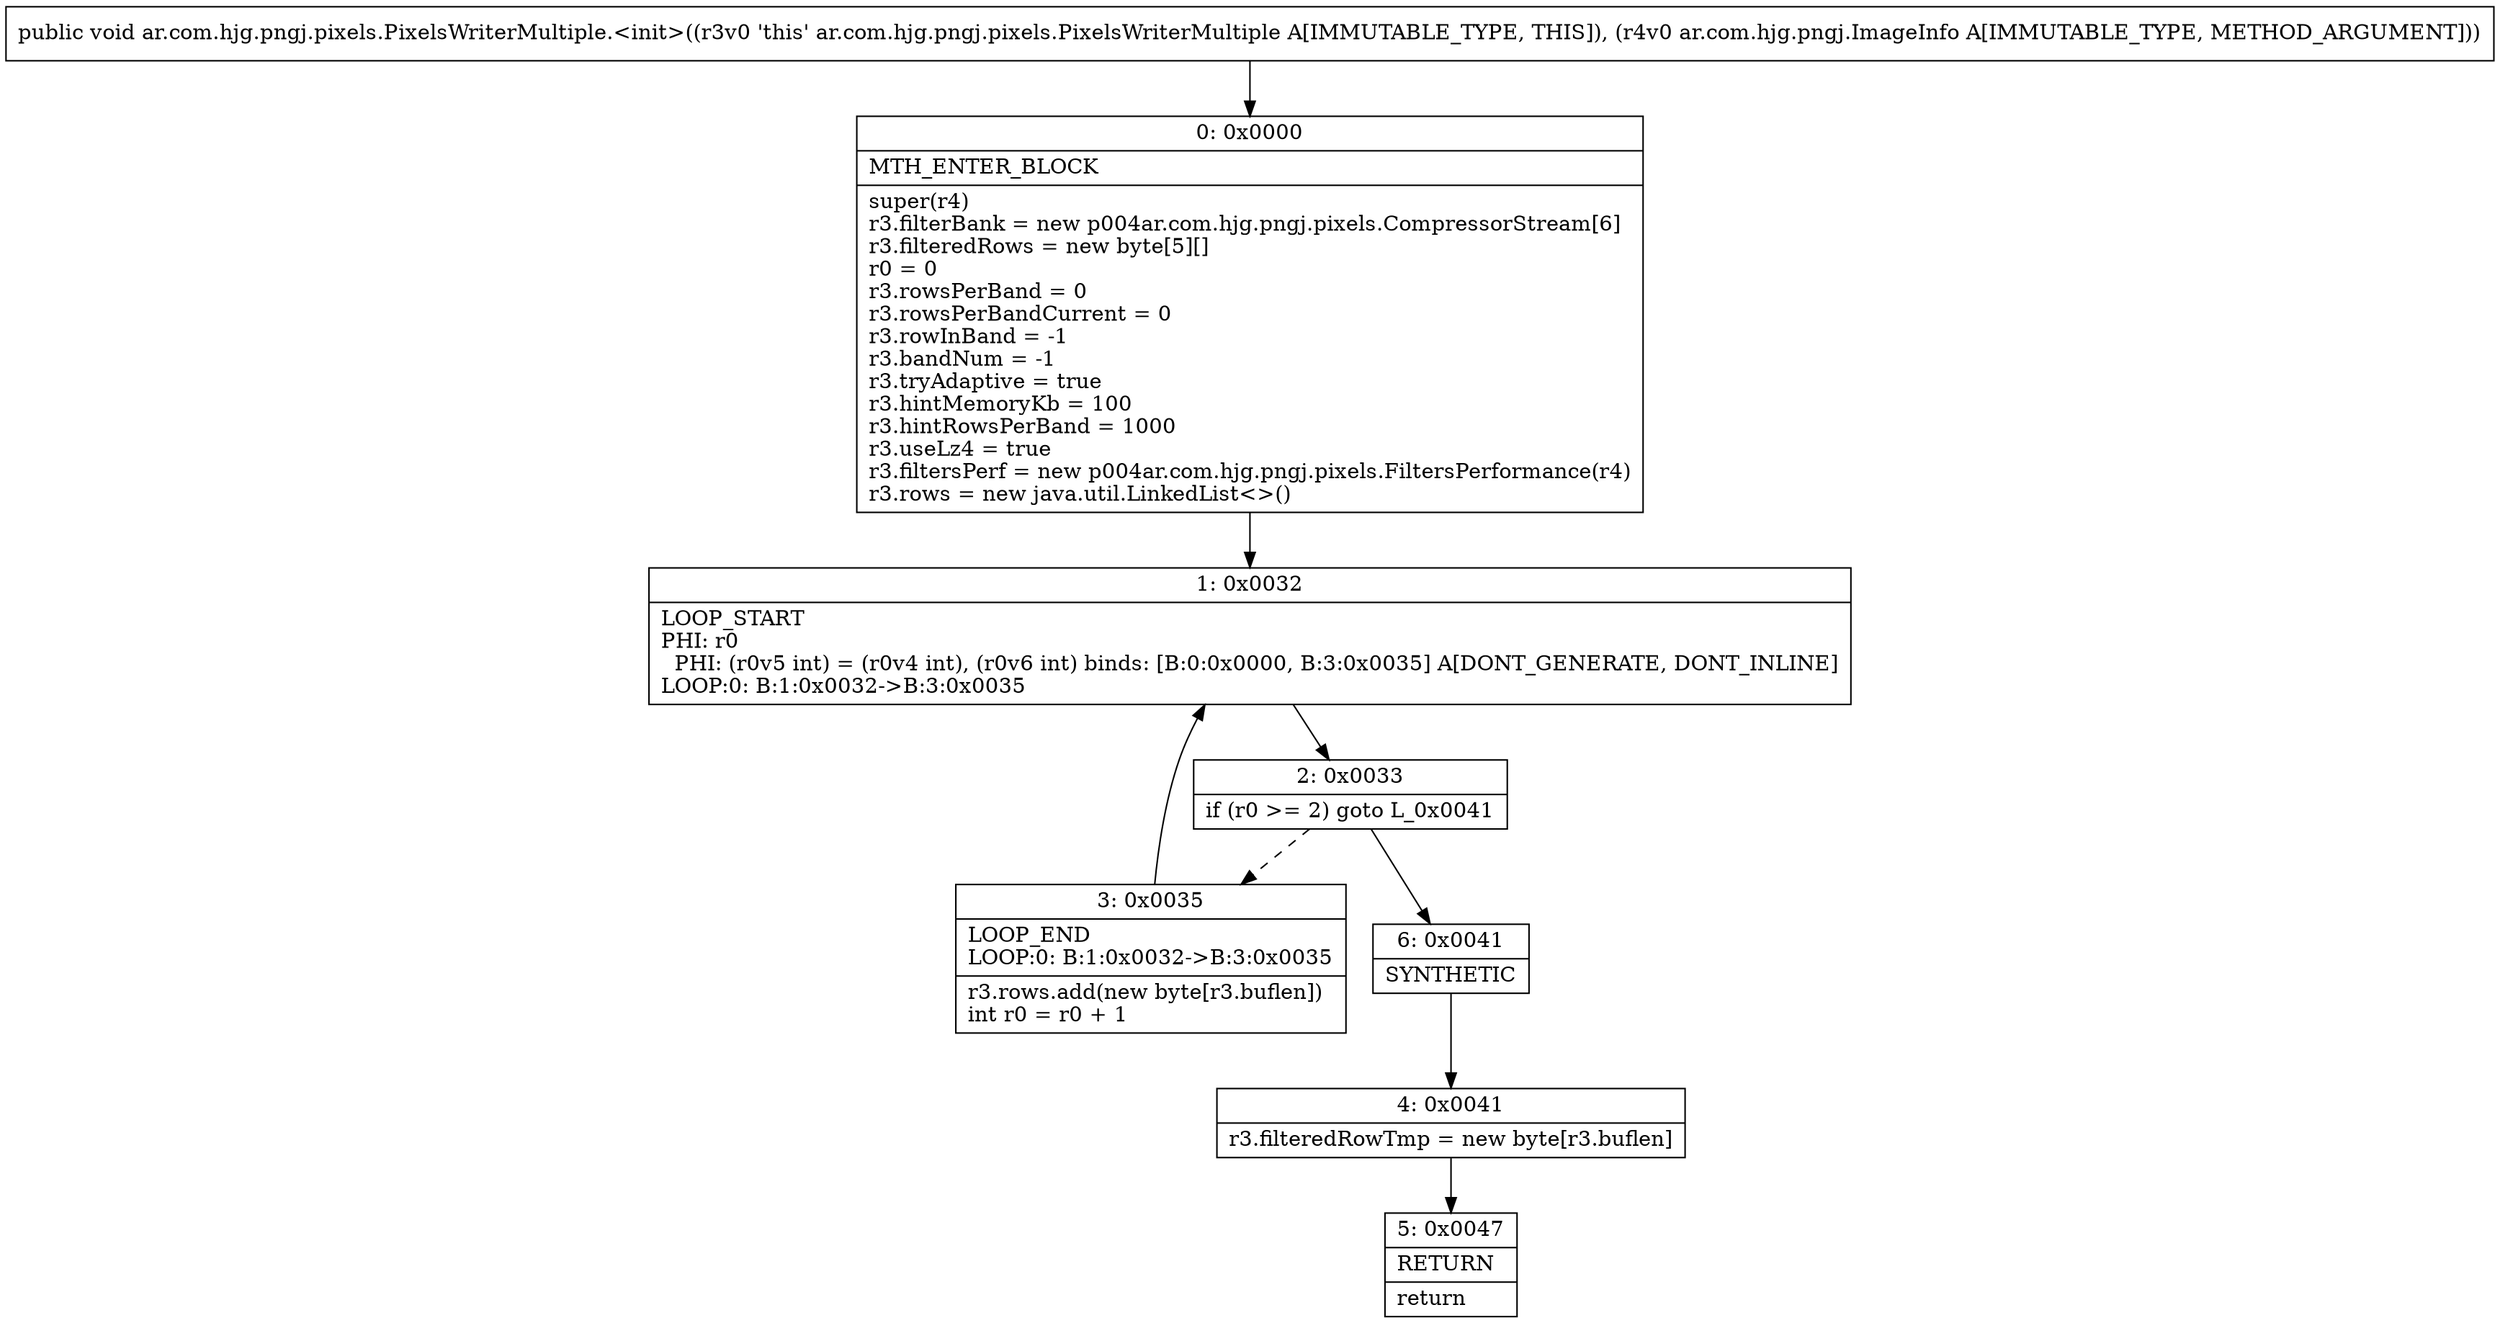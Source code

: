 digraph "CFG forar.com.hjg.pngj.pixels.PixelsWriterMultiple.\<init\>(Lar\/com\/hjg\/pngj\/ImageInfo;)V" {
Node_0 [shape=record,label="{0\:\ 0x0000|MTH_ENTER_BLOCK\l|super(r4)\lr3.filterBank = new p004ar.com.hjg.pngj.pixels.CompressorStream[6]\lr3.filteredRows = new byte[5][]\lr0 = 0\lr3.rowsPerBand = 0\lr3.rowsPerBandCurrent = 0\lr3.rowInBand = \-1\lr3.bandNum = \-1\lr3.tryAdaptive = true\lr3.hintMemoryKb = 100\lr3.hintRowsPerBand = 1000\lr3.useLz4 = true\lr3.filtersPerf = new p004ar.com.hjg.pngj.pixels.FiltersPerformance(r4)\lr3.rows = new java.util.LinkedList\<\>()\l}"];
Node_1 [shape=record,label="{1\:\ 0x0032|LOOP_START\lPHI: r0 \l  PHI: (r0v5 int) = (r0v4 int), (r0v6 int) binds: [B:0:0x0000, B:3:0x0035] A[DONT_GENERATE, DONT_INLINE]\lLOOP:0: B:1:0x0032\-\>B:3:0x0035\l}"];
Node_2 [shape=record,label="{2\:\ 0x0033|if (r0 \>= 2) goto L_0x0041\l}"];
Node_3 [shape=record,label="{3\:\ 0x0035|LOOP_END\lLOOP:0: B:1:0x0032\-\>B:3:0x0035\l|r3.rows.add(new byte[r3.buflen])\lint r0 = r0 + 1\l}"];
Node_4 [shape=record,label="{4\:\ 0x0041|r3.filteredRowTmp = new byte[r3.buflen]\l}"];
Node_5 [shape=record,label="{5\:\ 0x0047|RETURN\l|return\l}"];
Node_6 [shape=record,label="{6\:\ 0x0041|SYNTHETIC\l}"];
MethodNode[shape=record,label="{public void ar.com.hjg.pngj.pixels.PixelsWriterMultiple.\<init\>((r3v0 'this' ar.com.hjg.pngj.pixels.PixelsWriterMultiple A[IMMUTABLE_TYPE, THIS]), (r4v0 ar.com.hjg.pngj.ImageInfo A[IMMUTABLE_TYPE, METHOD_ARGUMENT])) }"];
MethodNode -> Node_0;
Node_0 -> Node_1;
Node_1 -> Node_2;
Node_2 -> Node_3[style=dashed];
Node_2 -> Node_6;
Node_3 -> Node_1;
Node_4 -> Node_5;
Node_6 -> Node_4;
}

